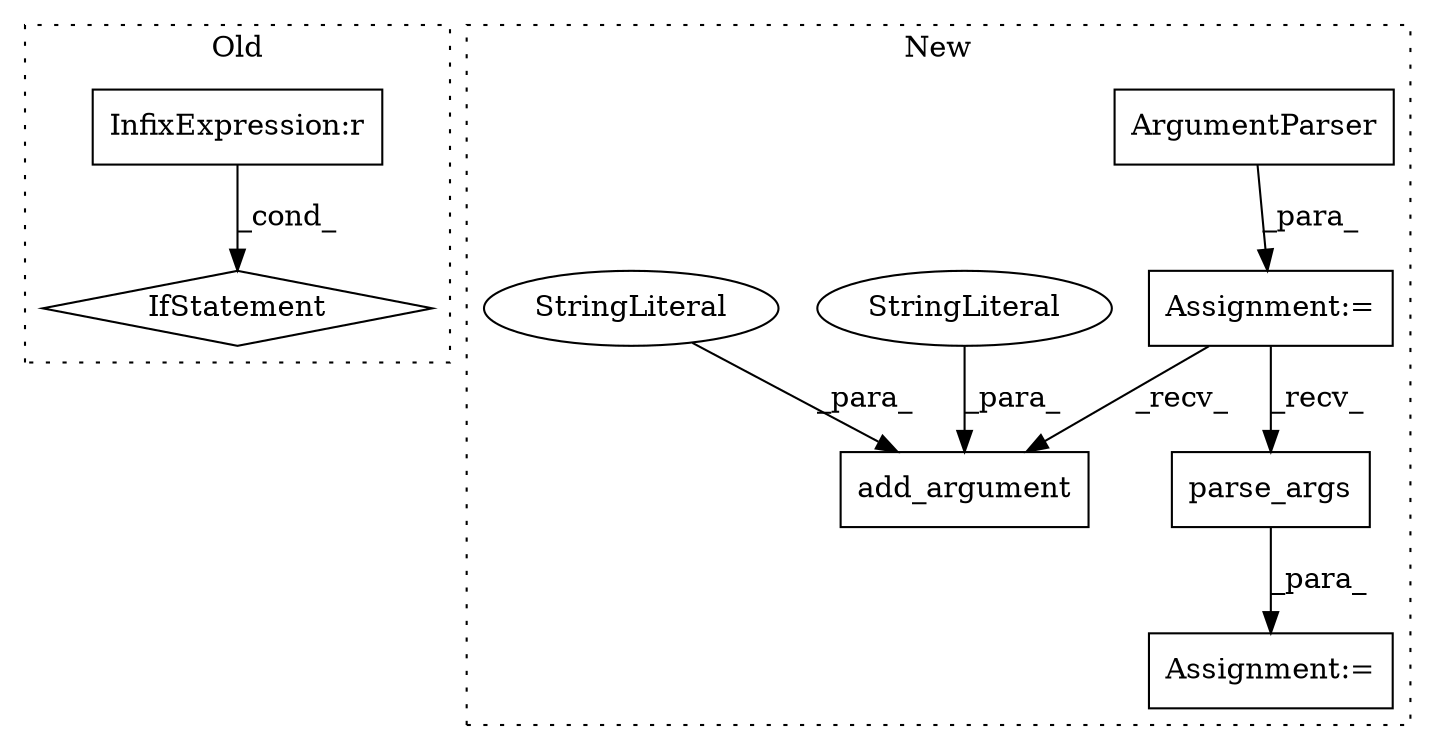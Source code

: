 digraph G {
subgraph cluster0 {
1 [label="IfStatement" a="25" s="58720" l="3" shape="diamond"];
7 [label="InfixExpression:r" a="27" s="58714" l="4" shape="box"];
label = "Old";
style="dotted";
}
subgraph cluster1 {
2 [label="ArgumentParser" a="32" s="58660" l="16" shape="box"];
3 [label="add_argument" a="32" s="58737,58850" l="13,1" shape="box"];
4 [label="StringLiteral" a="45" s="58750" l="25" shape="ellipse"];
5 [label="parse_args" a="32" s="58916,58950" l="11,1" shape="box"];
6 [label="StringLiteral" a="45" s="58847" l="3" shape="ellipse"];
8 [label="Assignment:=" a="7" s="58905" l="1" shape="box"];
9 [label="Assignment:=" a="7" s="58650" l="1" shape="box"];
label = "New";
style="dotted";
}
2 -> 9 [label="_para_"];
4 -> 3 [label="_para_"];
5 -> 8 [label="_para_"];
6 -> 3 [label="_para_"];
7 -> 1 [label="_cond_"];
9 -> 3 [label="_recv_"];
9 -> 5 [label="_recv_"];
}